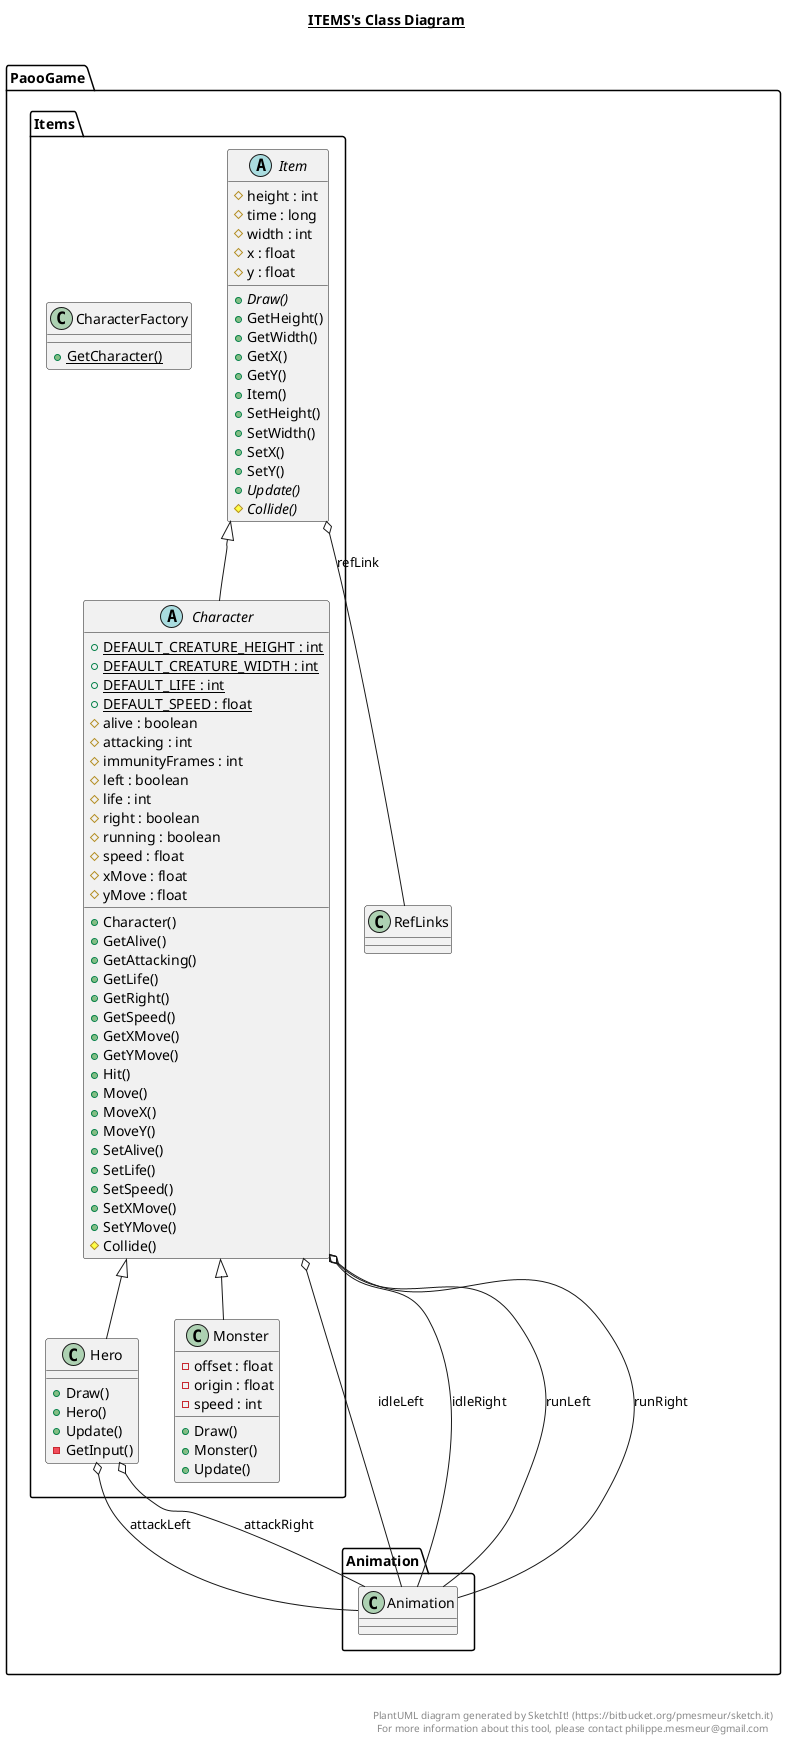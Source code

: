 @startuml

title __ITEMS's Class Diagram__\n

  namespace PaooGame {
    namespace Items {
      abstract class PaooGame.Items.Character {
          {static} + DEFAULT_CREATURE_HEIGHT : int
          {static} + DEFAULT_CREATURE_WIDTH : int
          {static} + DEFAULT_LIFE : int
          {static} + DEFAULT_SPEED : float
          # alive : boolean
          # attacking : int
          # immunityFrames : int
          # left : boolean
          # life : int
          # right : boolean
          # running : boolean
          # speed : float
          # xMove : float
          # yMove : float
          + Character()
          + GetAlive()
          + GetAttacking()
          + GetLife()
          + GetRight()
          + GetSpeed()
          + GetXMove()
          + GetYMove()
          + Hit()
          + Move()
          + MoveX()
          + MoveY()
          + SetAlive()
          + SetLife()
          + SetSpeed()
          + SetXMove()
          + SetYMove()
          # Collide()
      }
    }
  }
  

  namespace PaooGame {
    namespace Items {
      class PaooGame.Items.CharacterFactory {
          {static} + GetCharacter()
      }
    }
  }
  

  namespace PaooGame {
    namespace Items {
      class PaooGame.Items.Hero {
          + Draw()
          + Hero()
          + Update()
          - GetInput()
      }
    }
  }
  

  namespace PaooGame {
    namespace Items {
      abstract class PaooGame.Items.Item {
          # height : int
          # time : long
          # width : int
          # x : float
          # y : float
          {abstract} + Draw()
          + GetHeight()
          + GetWidth()
          + GetX()
          + GetY()
          + Item()
          + SetHeight()
          + SetWidth()
          + SetX()
          + SetY()
          {abstract} + Update()
          {abstract} # Collide()
      }
    }
  }
  

  namespace PaooGame {
    namespace Items {
      class PaooGame.Items.Monster {
          - offset : float
          - origin : float
          - speed : int
          + Draw()
          + Monster()
          + Update()
      }
    }
  }
  

  PaooGame.Items.Character -up-|> PaooGame.Items.Item
  PaooGame.Items.Character o-- PaooGame.Animation.Animation : idleLeft
  PaooGame.Items.Character o-- PaooGame.Animation.Animation : idleRight
  PaooGame.Items.Character o-- PaooGame.Animation.Animation : runLeft
  PaooGame.Items.Character o-- PaooGame.Animation.Animation : runRight
  PaooGame.Items.Hero -up-|> PaooGame.Items.Character
  PaooGame.Items.Hero o-- PaooGame.Animation.Animation : attackLeft
  PaooGame.Items.Hero o-- PaooGame.Animation.Animation : attackRight
  PaooGame.Items.Item o-- PaooGame.RefLinks : refLink
  PaooGame.Items.Monster -up-|> PaooGame.Items.Character


right footer


PlantUML diagram generated by SketchIt! (https://bitbucket.org/pmesmeur/sketch.it)
For more information about this tool, please contact philippe.mesmeur@gmail.com
endfooter

@enduml
